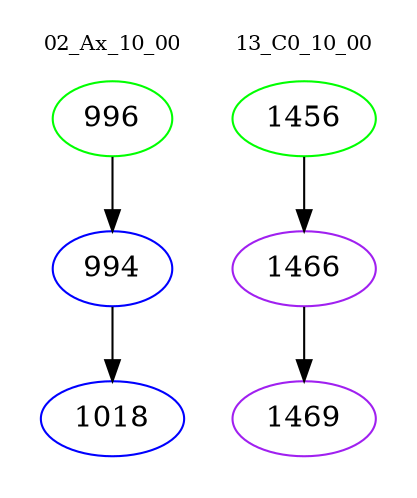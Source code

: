 digraph{
subgraph cluster_0 {
color = white
label = "02_Ax_10_00";
fontsize=10;
T0_996 [label="996", color="green"]
T0_996 -> T0_994 [color="black"]
T0_994 [label="994", color="blue"]
T0_994 -> T0_1018 [color="black"]
T0_1018 [label="1018", color="blue"]
}
subgraph cluster_1 {
color = white
label = "13_C0_10_00";
fontsize=10;
T1_1456 [label="1456", color="green"]
T1_1456 -> T1_1466 [color="black"]
T1_1466 [label="1466", color="purple"]
T1_1466 -> T1_1469 [color="black"]
T1_1469 [label="1469", color="purple"]
}
}
